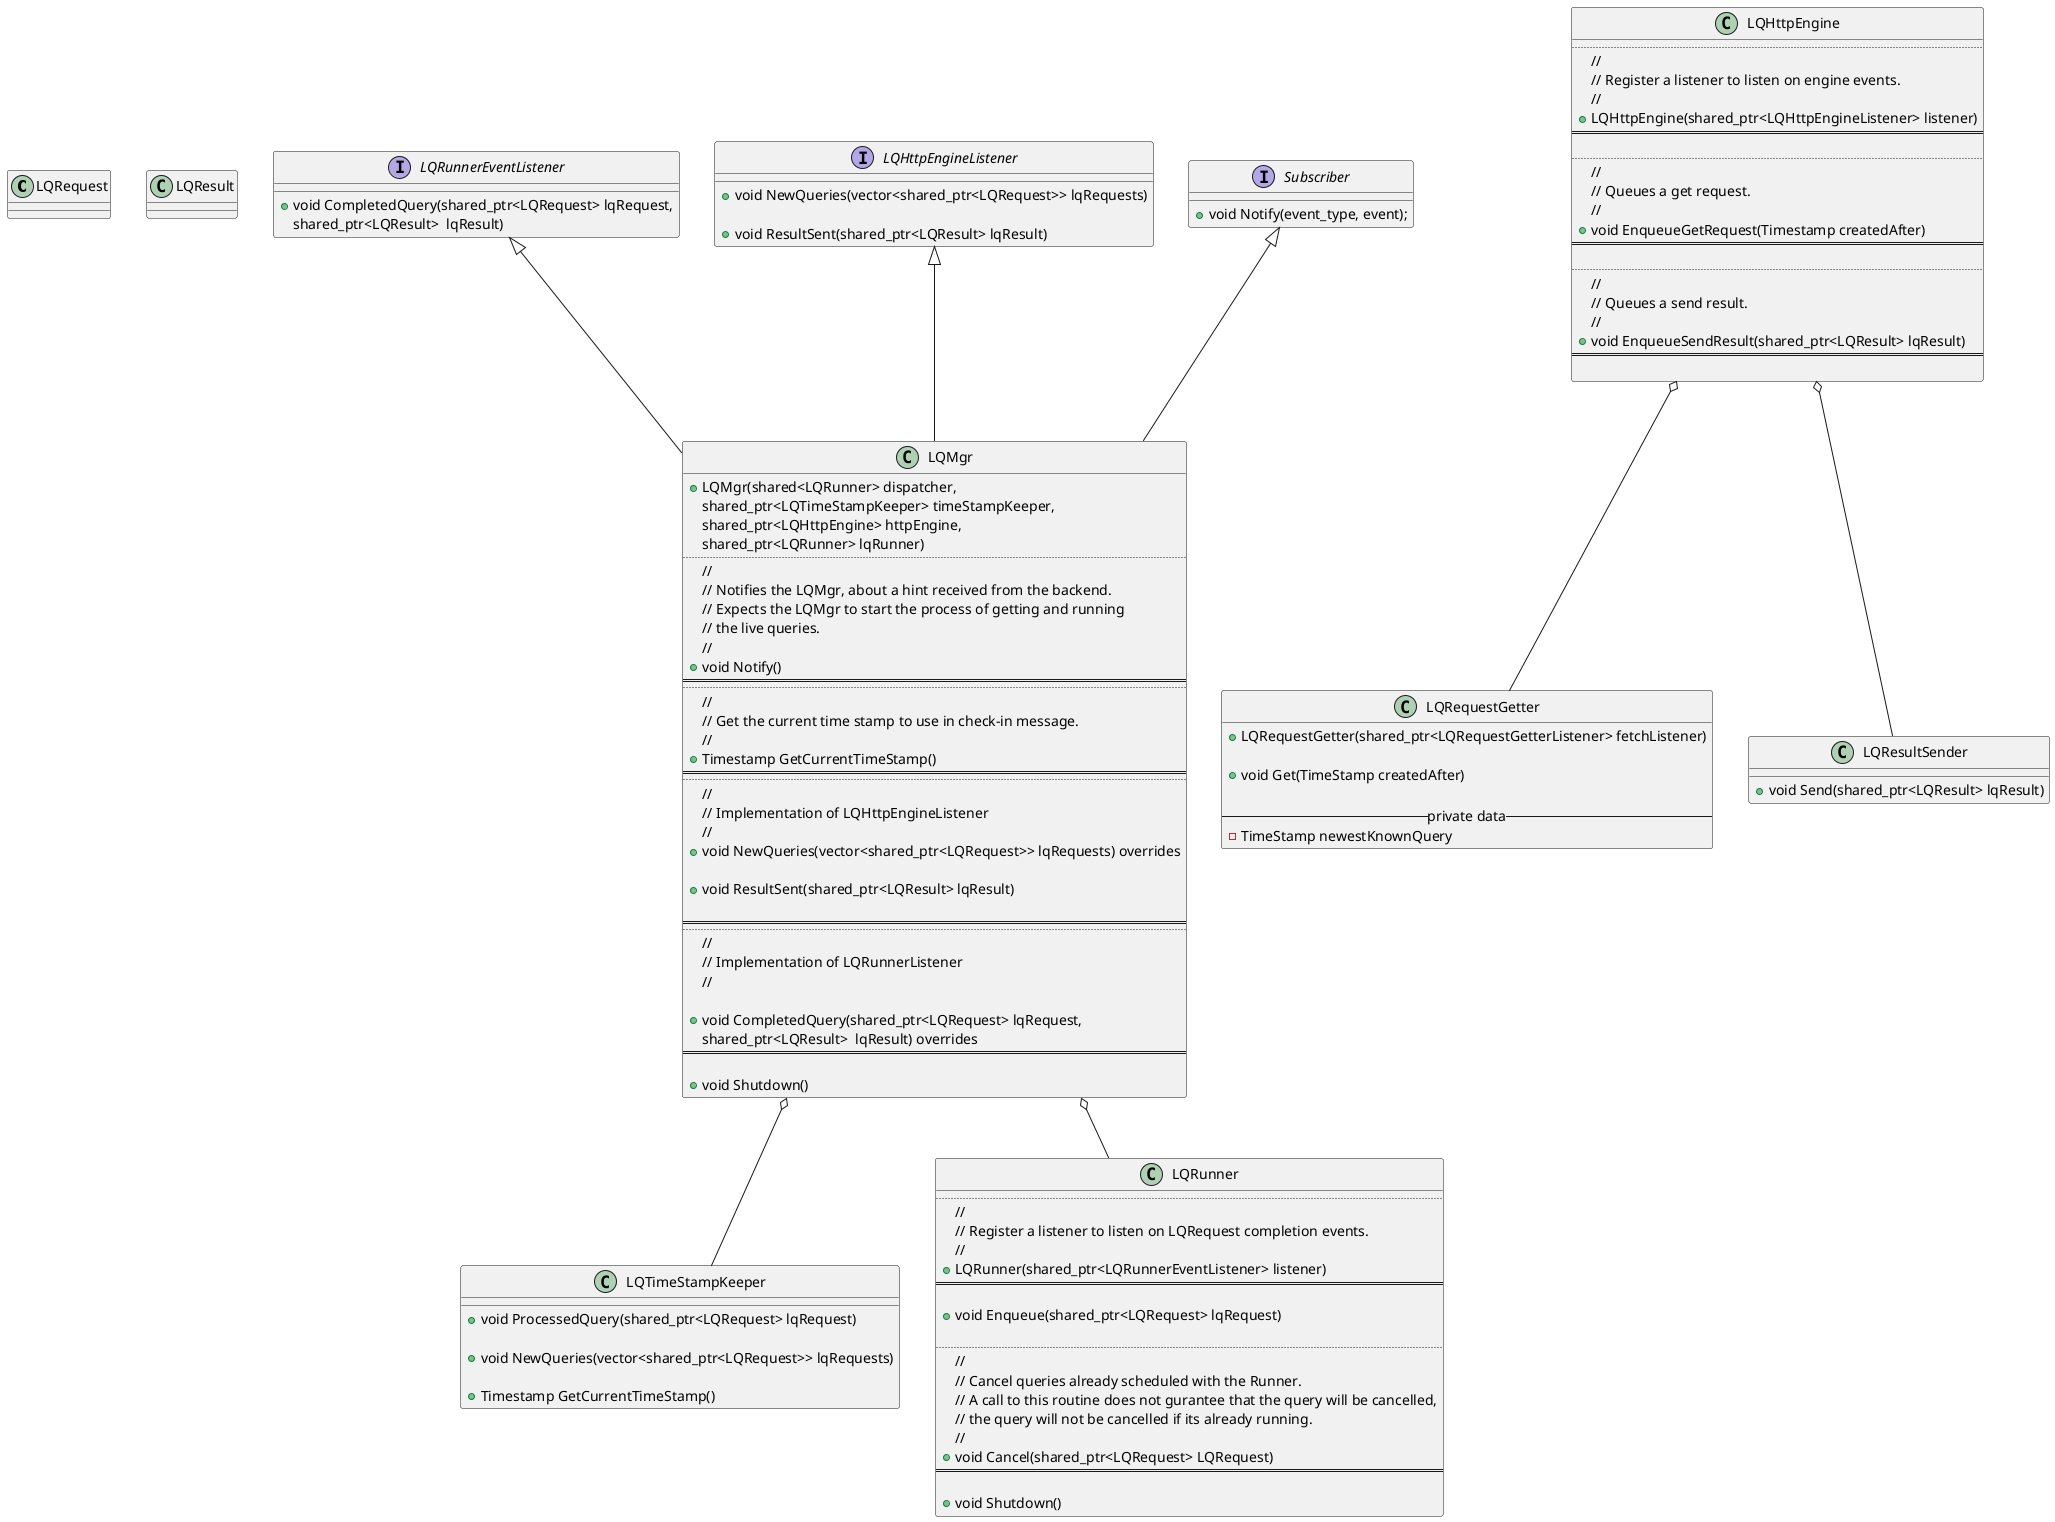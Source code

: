 @startuml

class LQRequest
{
    
}

class LQResult
{

}

class LQMgr
{
    + LQMgr(shared<LQRunner> dispatcher,
            shared_ptr<LQTimeStampKeeper> timeStampKeeper,
            shared_ptr<LQHttpEngine> httpEngine,
            shared_ptr<LQRunner> lqRunner)
    ..
    //
    // Notifies the LQMgr, about a hint received from the backend.
    // Expects the LQMgr to start the process of getting and running
    // the live queries.
    //
    +void Notify()
    ==
    ..
    //
    // Get the current time stamp to use in check-in message.
    //
    +Timestamp GetCurrentTimeStamp()
    ==
    ..
    //
    // Implementation of LQHttpEngineListener
    //
    +void NewQueries(vector<shared_ptr<LQRequest>> lqRequests) overrides

    +void ResultSent(shared_ptr<LQResult> lqResult)

    ==
    ..
    //
    // Implementation of LQRunnerListener
    //

    +void CompletedQuery(shared_ptr<LQRequest> lqRequest,
                         shared_ptr<LQResult>  lqResult) overrides
    ==

    +void Shutdown()
}


class LQTimeStampKeeper
{
    +void ProcessedQuery(shared_ptr<LQRequest> lqRequest)

    +void NewQueries(vector<shared_ptr<LQRequest>> lqRequests)

    +Timestamp GetCurrentTimeStamp()
}

interface LQRunnerEventListener
{
    +void CompletedQuery(shared_ptr<LQRequest> lqRequest,
                    shared_ptr<LQResult>  lqResult)
}


class LQRequestGetter
{
    +LQRequestGetter(shared_ptr<LQRequestGetterListener> fetchListener)

    +void Get(TimeStamp createdAfter)

    -- private data --
     - TimeStamp newestKnownQuery
}


class LQRunner
{
    ..
    //
    // Register a listener to listen on LQRequest completion events.
    //
    +LQRunner(shared_ptr<LQRunnerEventListener> listener)
    ==

    +void Enqueue(shared_ptr<LQRequest> lqRequest)

    ..
    //
    // Cancel queries already scheduled with the Runner.
    // A call to this routine does not gurantee that the query will be cancelled,
    // the query will not be cancelled if its already running.
    //
    +void Cancel(shared_ptr<LQRequest> LQRequest)
    ==

    +void Shutdown()
}

interface LQHttpEngineListener
{
    +void NewQueries(vector<shared_ptr<LQRequest>> lqRequests)

    +void ResultSent(shared_ptr<LQResult> lqResult)
}

class LQHttpEngine
{
    ..
    //
    // Register a listener to listen on engine events.
    //
    +LQHttpEngine(shared_ptr<LQHttpEngineListener> listener)
    ==

    ..
    //
    // Queues a get request.
    //
    +void EnqueueGetRequest(Timestamp createdAfter)
    ==

    ..
    //
    // Queues a send result.
    //
    +void EnqueueSendResult(shared_ptr<LQResult> lqResult)
    ==

}

class LQResultSender
{
    +void Send(shared_ptr<LQResult> lqResult)
}

interface Subscriber
{
    +void Notify(event_type, event);
}

LQHttpEngineListener <|-- LQMgr
LQRunnerEventListener <|-- LQMgr
Subscriber <|-- LQMgr

LQMgr o-- LQTimeStampKeeper
LQMgr o-- LQRunner
LQHttpEngine o-- LQRequestGetter
LQHttpEngine o-- LQResultSender


@enduml